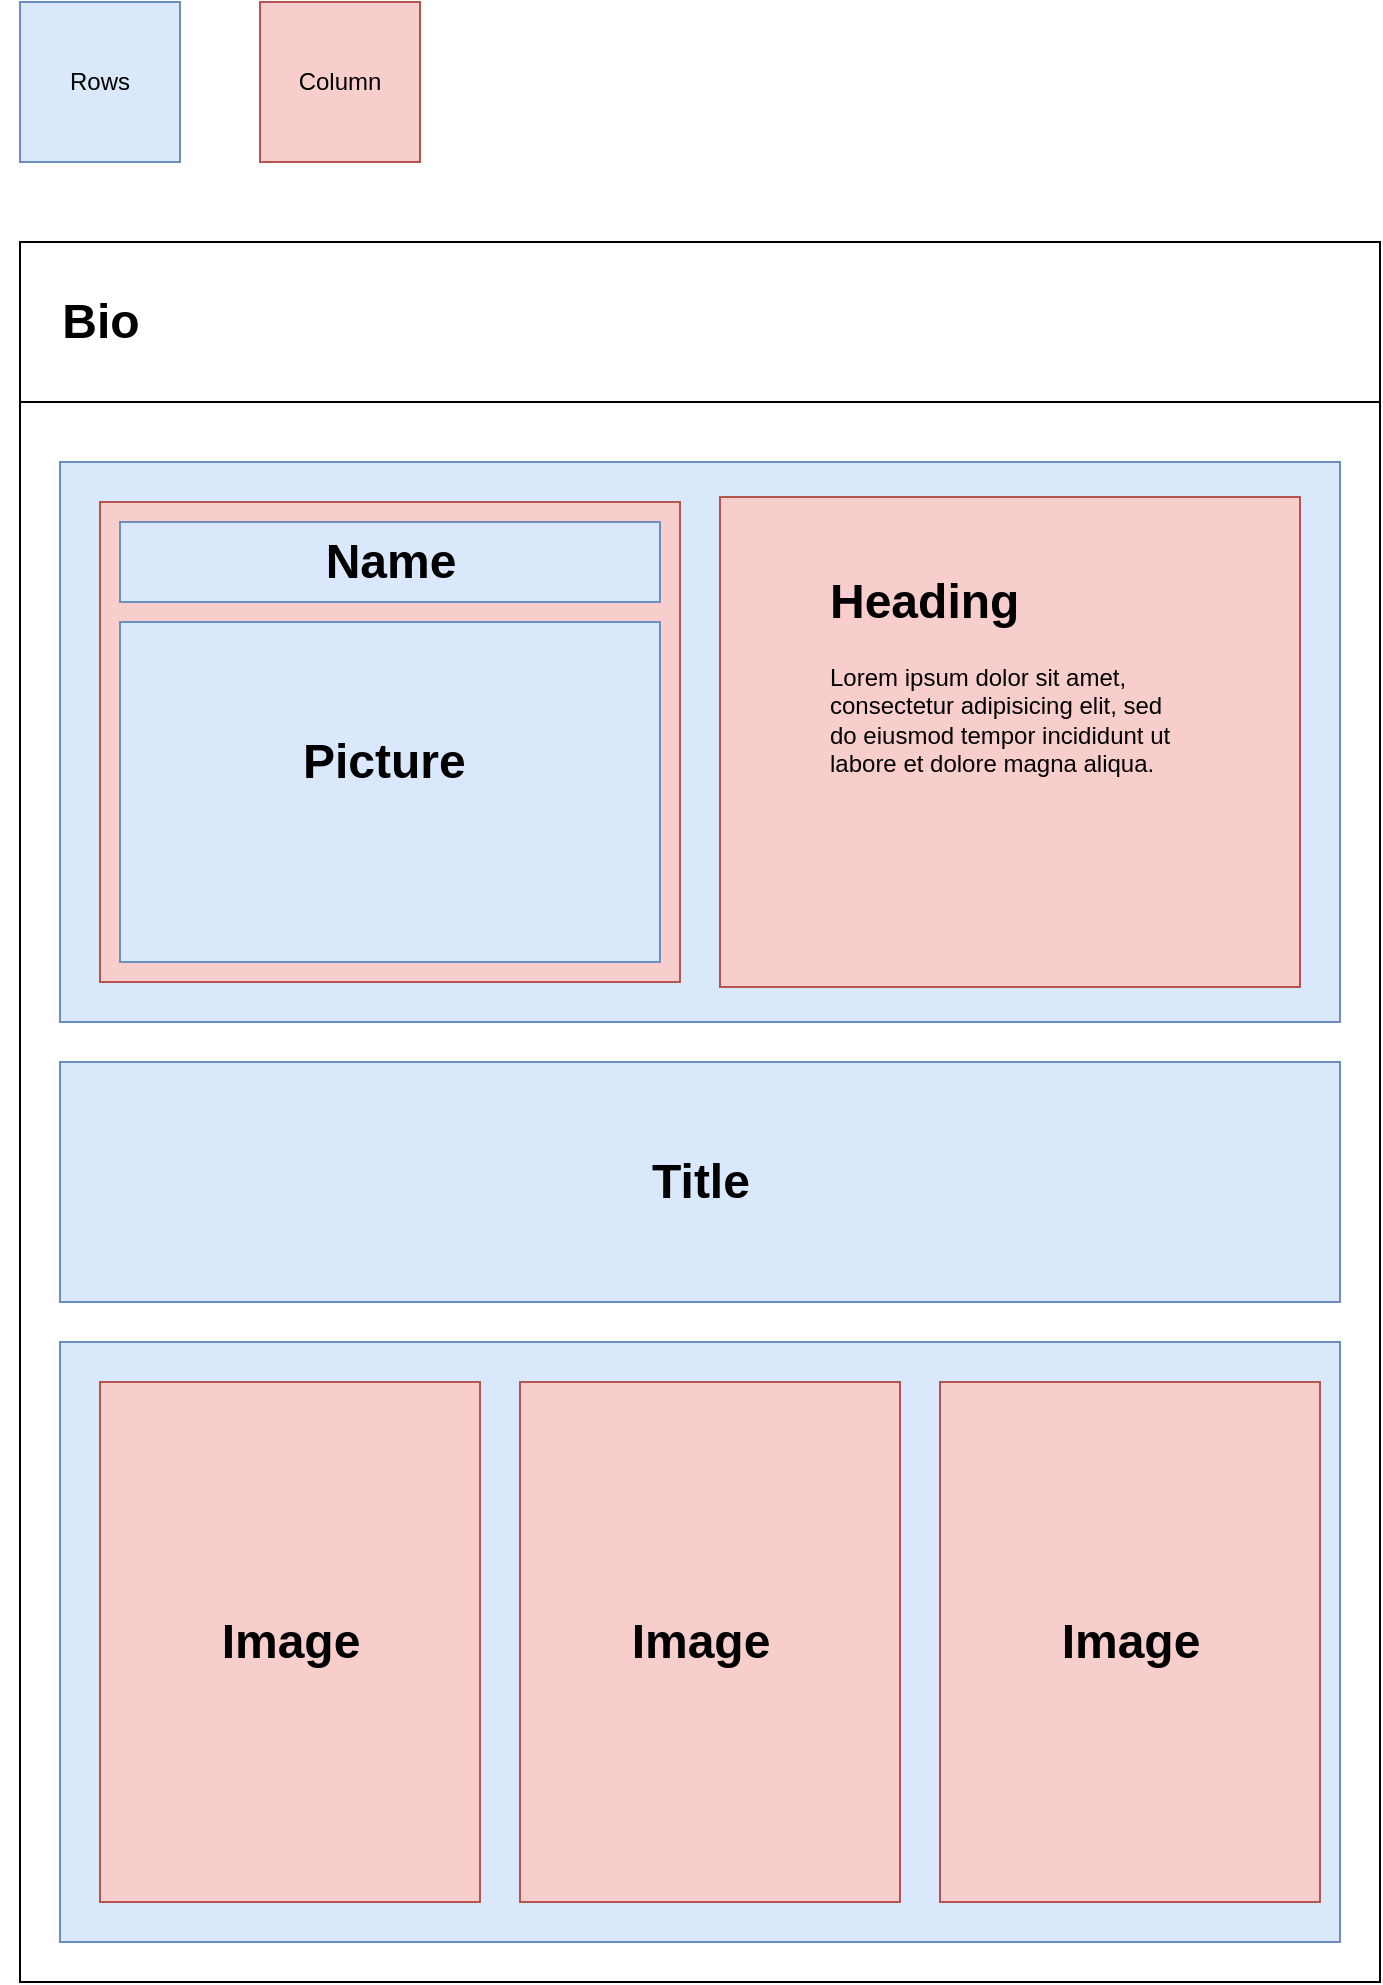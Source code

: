 <mxfile version="13.6.4" type="github">
  <diagram id="zF8FDZ9XcyUM6ItkT7VX" name="Page-1">
    <mxGraphModel dx="1038" dy="580" grid="1" gridSize="10" guides="1" tooltips="1" connect="1" arrows="1" fold="1" page="1" pageScale="1" pageWidth="850" pageHeight="1100" math="0" shadow="0">
      <root>
        <mxCell id="0" />
        <mxCell id="1" parent="0" />
        <mxCell id="QGimOilDUo9n4gZK8Uox-1" value="" style="rounded=0;whiteSpace=wrap;html=1;" vertex="1" parent="1">
          <mxGeometry x="80" y="160" width="680" height="870" as="geometry" />
        </mxCell>
        <mxCell id="QGimOilDUo9n4gZK8Uox-2" value="" style="rounded=0;whiteSpace=wrap;html=1;" vertex="1" parent="1">
          <mxGeometry x="80" y="160" width="680" height="80" as="geometry" />
        </mxCell>
        <mxCell id="QGimOilDUo9n4gZK8Uox-4" value="" style="rounded=0;whiteSpace=wrap;html=1;fillColor=#dae8fc;strokeColor=#6c8ebf;" vertex="1" parent="1">
          <mxGeometry x="100" y="270" width="640" height="280" as="geometry" />
        </mxCell>
        <mxCell id="QGimOilDUo9n4gZK8Uox-6" value="" style="whiteSpace=wrap;html=1;aspect=fixed;fillColor=#dae8fc;strokeColor=#6c8ebf;" vertex="1" parent="1">
          <mxGeometry x="80" y="40" width="80" height="80" as="geometry" />
        </mxCell>
        <mxCell id="QGimOilDUo9n4gZK8Uox-8" value="Rows" style="text;html=1;strokeColor=none;fillColor=none;align=center;verticalAlign=middle;whiteSpace=wrap;rounded=0;" vertex="1" parent="1">
          <mxGeometry x="100" y="70" width="40" height="20" as="geometry" />
        </mxCell>
        <mxCell id="QGimOilDUo9n4gZK8Uox-9" value="" style="whiteSpace=wrap;html=1;aspect=fixed;fillColor=#f8cecc;strokeColor=#b85450;" vertex="1" parent="1">
          <mxGeometry x="200" y="40" width="80" height="80" as="geometry" />
        </mxCell>
        <mxCell id="QGimOilDUo9n4gZK8Uox-10" value="Column" style="text;html=1;strokeColor=none;fillColor=none;align=center;verticalAlign=middle;whiteSpace=wrap;rounded=0;" vertex="1" parent="1">
          <mxGeometry x="220" y="70" width="40" height="20" as="geometry" />
        </mxCell>
        <mxCell id="QGimOilDUo9n4gZK8Uox-12" value="Bio" style="text;strokeColor=none;fillColor=none;html=1;fontSize=24;fontStyle=1;verticalAlign=middle;align=center;" vertex="1" parent="1">
          <mxGeometry x="70" y="180" width="100" height="40" as="geometry" />
        </mxCell>
        <mxCell id="QGimOilDUo9n4gZK8Uox-13" value="" style="rounded=0;whiteSpace=wrap;html=1;fillColor=#f8cecc;strokeColor=#b85450;" vertex="1" parent="1">
          <mxGeometry x="430" y="287.5" width="290" height="245" as="geometry" />
        </mxCell>
        <mxCell id="QGimOilDUo9n4gZK8Uox-14" value="" style="rounded=0;whiteSpace=wrap;html=1;fillColor=#f8cecc;strokeColor=#b85450;" vertex="1" parent="1">
          <mxGeometry x="120" y="290" width="290" height="240" as="geometry" />
        </mxCell>
        <mxCell id="QGimOilDUo9n4gZK8Uox-15" value="" style="rounded=0;whiteSpace=wrap;html=1;fillColor=#dae8fc;strokeColor=#6c8ebf;" vertex="1" parent="1">
          <mxGeometry x="130" y="300" width="270" height="40" as="geometry" />
        </mxCell>
        <mxCell id="QGimOilDUo9n4gZK8Uox-16" value="" style="rounded=0;whiteSpace=wrap;html=1;fillColor=#dae8fc;strokeColor=#6c8ebf;" vertex="1" parent="1">
          <mxGeometry x="130" y="350" width="270" height="170" as="geometry" />
        </mxCell>
        <mxCell id="QGimOilDUo9n4gZK8Uox-18" value="Picture&amp;nbsp;" style="text;strokeColor=none;fillColor=none;html=1;fontSize=24;fontStyle=1;verticalAlign=middle;align=center;" vertex="1" parent="1">
          <mxGeometry x="215" y="400" width="100" height="40" as="geometry" />
        </mxCell>
        <mxCell id="QGimOilDUo9n4gZK8Uox-19" value="&lt;h1&gt;&lt;br&gt;&lt;/h1&gt;" style="text;html=1;strokeColor=none;fillColor=none;spacing=5;spacingTop=-20;whiteSpace=wrap;overflow=hidden;rounded=0;" vertex="1" parent="1">
          <mxGeometry x="450" y="300" width="190" height="120" as="geometry" />
        </mxCell>
        <mxCell id="QGimOilDUo9n4gZK8Uox-20" value="Name" style="text;strokeColor=none;fillColor=none;html=1;fontSize=24;fontStyle=1;verticalAlign=middle;align=center;" vertex="1" parent="1">
          <mxGeometry x="215" y="300" width="100" height="40" as="geometry" />
        </mxCell>
        <mxCell id="QGimOilDUo9n4gZK8Uox-22" value="&lt;h1&gt;Heading&lt;/h1&gt;&lt;p&gt;Lorem ipsum dolor sit amet, consectetur adipisicing elit, sed do eiusmod tempor incididunt ut labore et dolore magna aliqua.&lt;/p&gt;" style="text;html=1;strokeColor=none;fillColor=none;spacing=5;spacingTop=-20;whiteSpace=wrap;overflow=hidden;rounded=0;" vertex="1" parent="1">
          <mxGeometry x="480" y="320" width="190" height="120" as="geometry" />
        </mxCell>
        <mxCell id="QGimOilDUo9n4gZK8Uox-23" value="" style="rounded=0;whiteSpace=wrap;html=1;fillColor=#dae8fc;strokeColor=#6c8ebf;" vertex="1" parent="1">
          <mxGeometry x="100" y="570" width="640" height="120" as="geometry" />
        </mxCell>
        <mxCell id="QGimOilDUo9n4gZK8Uox-24" value="Title" style="text;strokeColor=none;fillColor=none;html=1;fontSize=24;fontStyle=1;verticalAlign=middle;align=center;" vertex="1" parent="1">
          <mxGeometry x="370" y="610" width="100" height="40" as="geometry" />
        </mxCell>
        <mxCell id="QGimOilDUo9n4gZK8Uox-25" value="" style="rounded=0;whiteSpace=wrap;html=1;fillColor=#dae8fc;strokeColor=#6c8ebf;" vertex="1" parent="1">
          <mxGeometry x="100" y="710" width="640" height="300" as="geometry" />
        </mxCell>
        <mxCell id="QGimOilDUo9n4gZK8Uox-26" value="" style="rounded=0;whiteSpace=wrap;html=1;fillColor=#f8cecc;strokeColor=#b85450;" vertex="1" parent="1">
          <mxGeometry x="120" y="730" width="190" height="260" as="geometry" />
        </mxCell>
        <mxCell id="QGimOilDUo9n4gZK8Uox-27" value="" style="rounded=0;whiteSpace=wrap;html=1;fillColor=#f8cecc;strokeColor=#b85450;" vertex="1" parent="1">
          <mxGeometry x="330" y="730" width="190" height="260" as="geometry" />
        </mxCell>
        <mxCell id="QGimOilDUo9n4gZK8Uox-28" value="" style="rounded=0;whiteSpace=wrap;html=1;fillColor=#f8cecc;strokeColor=#b85450;" vertex="1" parent="1">
          <mxGeometry x="540" y="730" width="190" height="260" as="geometry" />
        </mxCell>
        <mxCell id="QGimOilDUo9n4gZK8Uox-29" value="Image" style="text;strokeColor=none;fillColor=none;html=1;fontSize=24;fontStyle=1;verticalAlign=middle;align=center;" vertex="1" parent="1">
          <mxGeometry x="370" y="840" width="100" height="40" as="geometry" />
        </mxCell>
        <mxCell id="QGimOilDUo9n4gZK8Uox-30" value="Image" style="text;strokeColor=none;fillColor=none;html=1;fontSize=24;fontStyle=1;verticalAlign=middle;align=center;" vertex="1" parent="1">
          <mxGeometry x="165" y="840" width="100" height="40" as="geometry" />
        </mxCell>
        <mxCell id="QGimOilDUo9n4gZK8Uox-31" value="Image" style="text;strokeColor=none;fillColor=none;html=1;fontSize=24;fontStyle=1;verticalAlign=middle;align=center;" vertex="1" parent="1">
          <mxGeometry x="585" y="840" width="100" height="40" as="geometry" />
        </mxCell>
      </root>
    </mxGraphModel>
  </diagram>
</mxfile>
